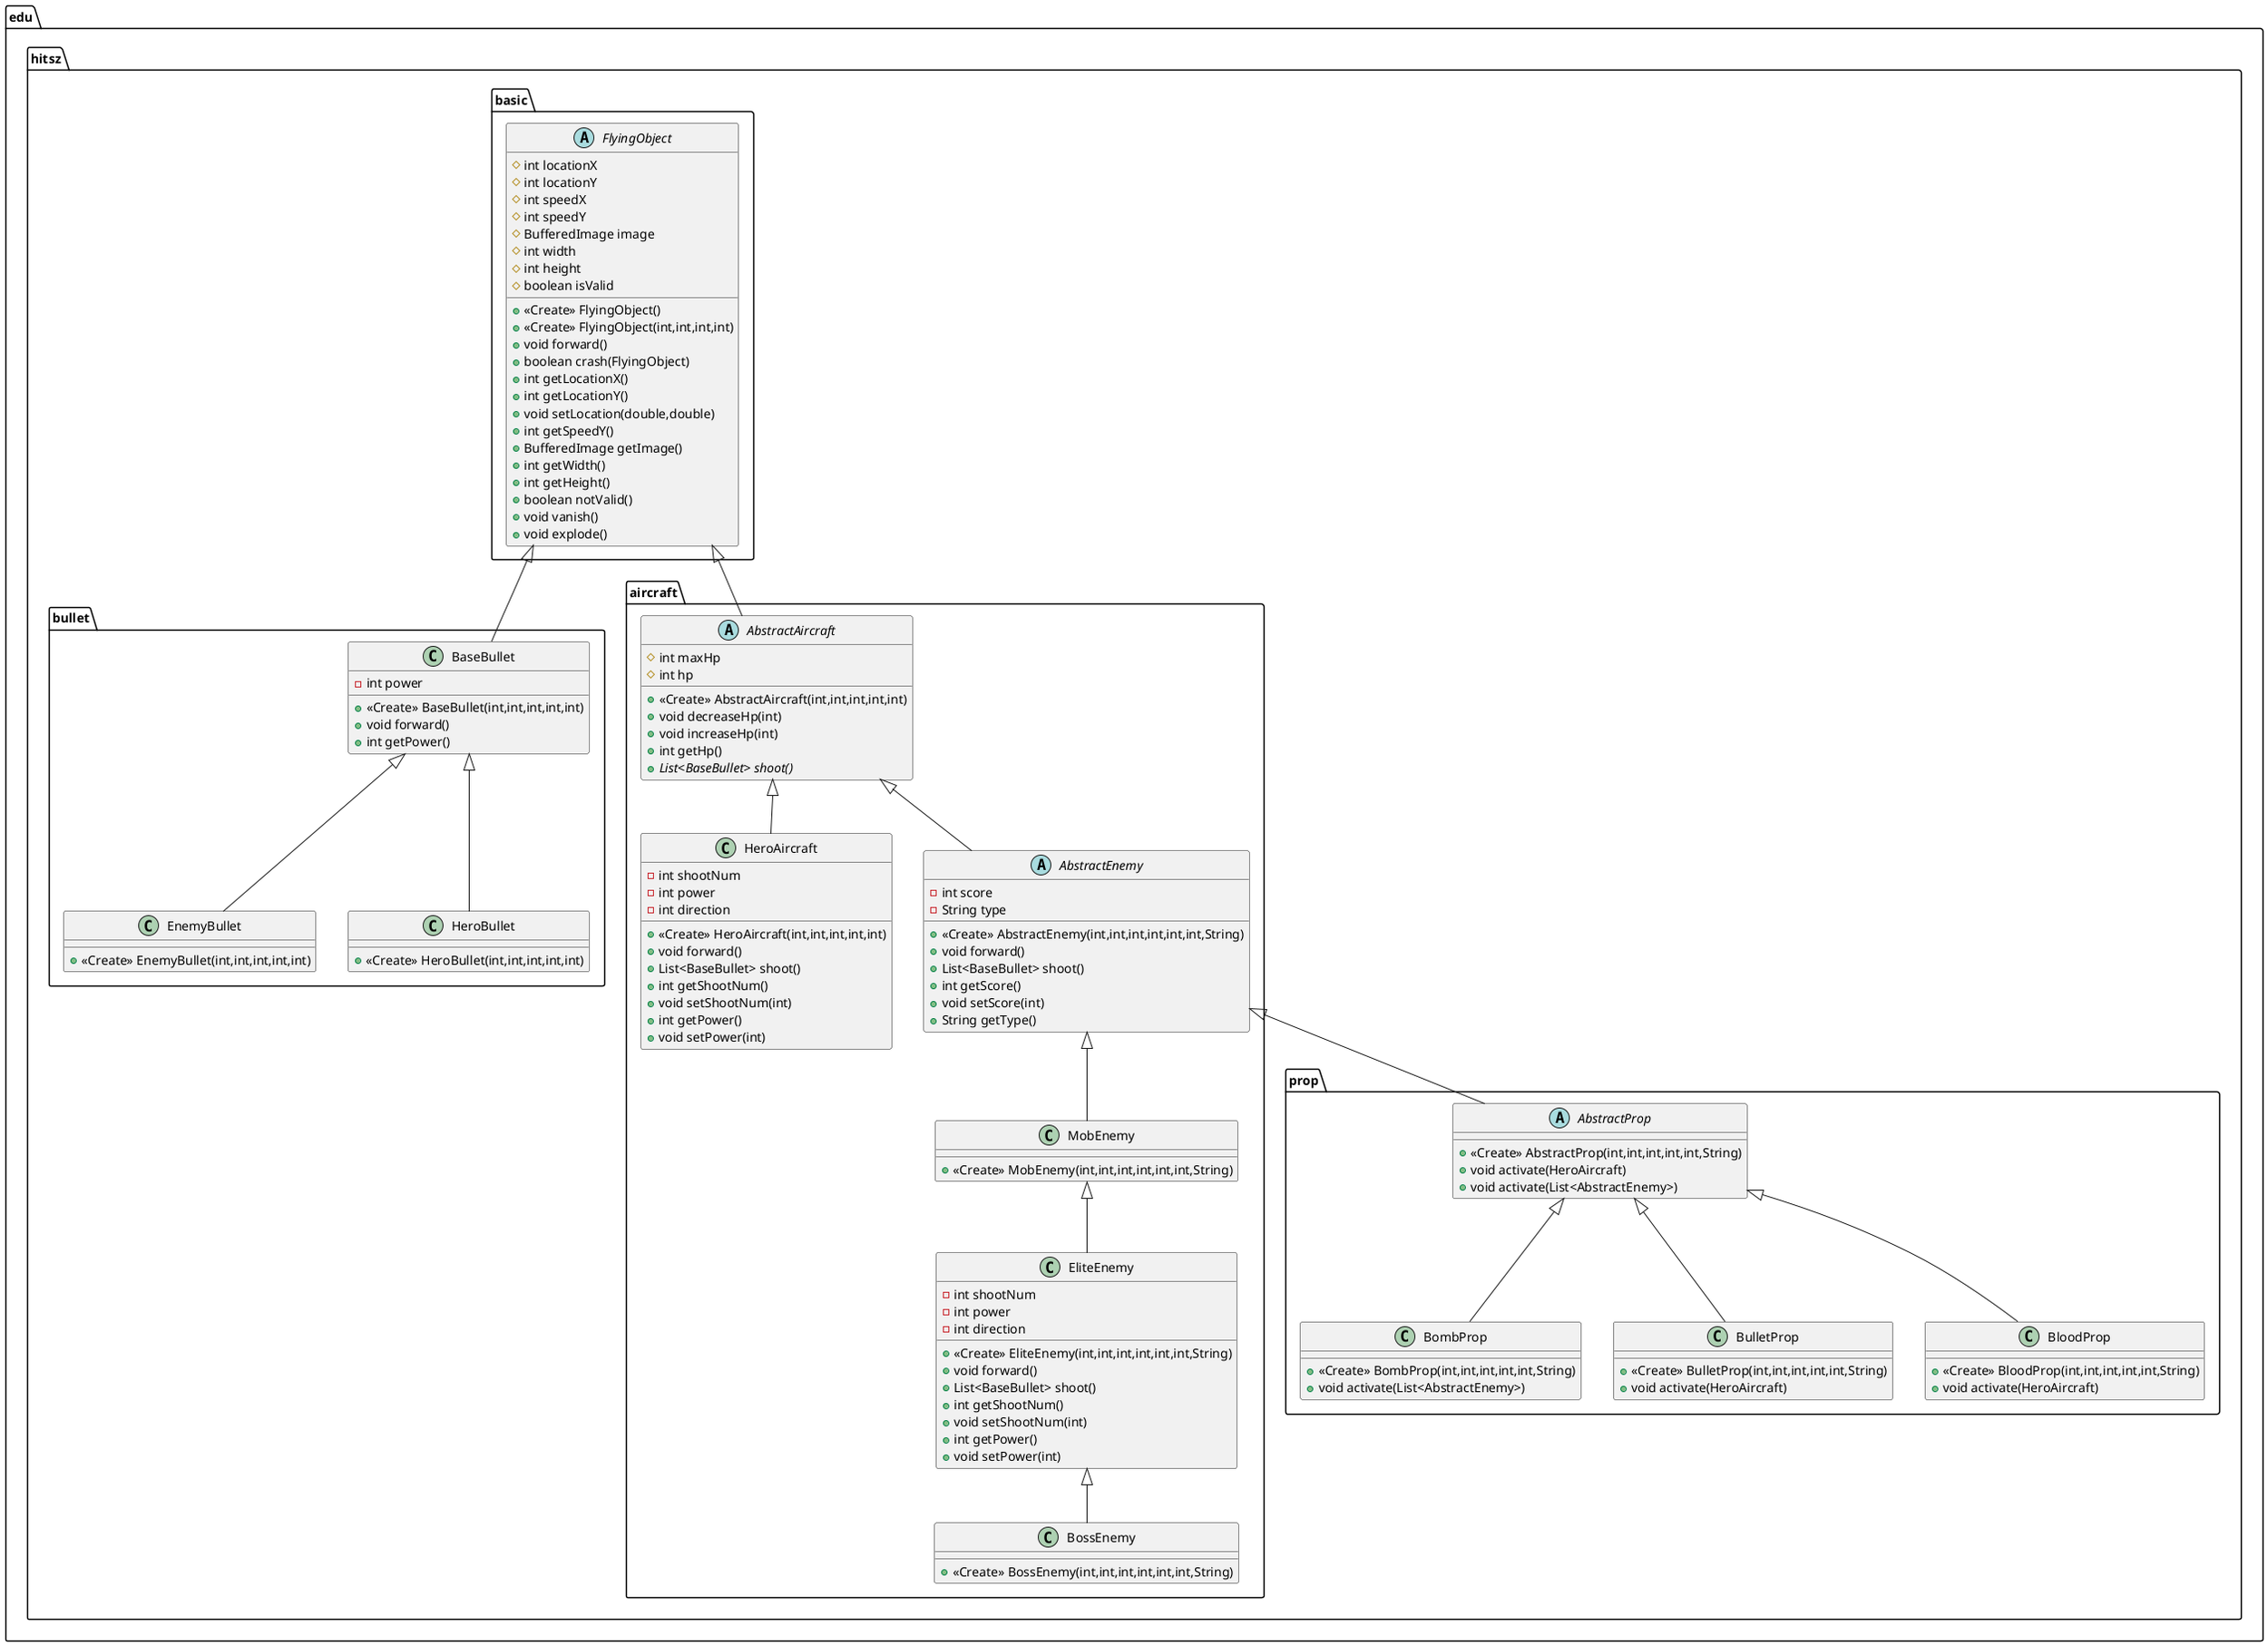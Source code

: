 @startuml
class edu.hitsz.prop.BombProp {
+ <<Create>> BombProp(int,int,int,int,int,String)
+ void activate(List<AbstractEnemy>)
}
class edu.hitsz.bullet.EnemyBullet {
+ <<Create>> EnemyBullet(int,int,int,int,int)
}
abstract class edu.hitsz.aircraft.AbstractAircraft {
# int maxHp
# int hp
+ <<Create>> AbstractAircraft(int,int,int,int,int)
+ void decreaseHp(int)
+ void increaseHp(int)
+ int getHp()
+ {abstract}List<BaseBullet> shoot()
}
class edu.hitsz.prop.BulletProp {
+ <<Create>> BulletProp(int,int,int,int,int,String)
+ void activate(HeroAircraft)
}
class edu.hitsz.aircraft.EliteEnemy {
- int shootNum
- int power
- int direction
+ <<Create>> EliteEnemy(int,int,int,int,int,int,String)
+ void forward()
+ List<BaseBullet> shoot()
+ int getShootNum()
+ void setShootNum(int)
+ int getPower()
+ void setPower(int)
}
class edu.hitsz.bullet.BaseBullet {
- int power
+ <<Create>> BaseBullet(int,int,int,int,int)
+ void forward()
+ int getPower()
}
class edu.hitsz.bullet.HeroBullet {
+ <<Create>> HeroBullet(int,int,int,int,int)
}
class edu.hitsz.aircraft.MobEnemy {
+ <<Create>> MobEnemy(int,int,int,int,int,int,String)
}
abstract class edu.hitsz.basic.FlyingObject {
# int locationX
# int locationY
# int speedX
# int speedY
# BufferedImage image
# int width
# int height
# boolean isValid
+ <<Create>> FlyingObject()
+ <<Create>> FlyingObject(int,int,int,int)
+ void forward()
+ boolean crash(FlyingObject)
+ int getLocationX()
+ int getLocationY()
+ void setLocation(double,double)
+ int getSpeedY()
+ BufferedImage getImage()
+ int getWidth()
+ int getHeight()
+ boolean notValid()
+ void vanish()
+ void explode()
}
class edu.hitsz.aircraft.HeroAircraft {
- int shootNum
- int power
- int direction
+ <<Create>> HeroAircraft(int,int,int,int,int)
+ void forward()
+ List<BaseBullet> shoot()
+ int getShootNum()
+ void setShootNum(int)
+ int getPower()
+ void setPower(int)
}
abstract class edu.hitsz.aircraft.AbstractEnemy {
- int score
- String type
+ <<Create>> AbstractEnemy(int,int,int,int,int,int,String)
+ void forward()
+ List<BaseBullet> shoot()
+ int getScore()
+ void setScore(int)
+ String getType()
}
class edu.hitsz.prop.BloodProp {
+ <<Create>> BloodProp(int,int,int,int,int,String)
+ void activate(HeroAircraft)
}
abstract class edu.hitsz.prop.AbstractProp {
+ <<Create>> AbstractProp(int,int,int,int,int,String)
+ void activate(HeroAircraft)
+ void activate(List<AbstractEnemy>)
}
class edu.hitsz.aircraft.BossEnemy {
+ <<Create>> BossEnemy(int,int,int,int,int,int,String)
}


edu.hitsz.prop.AbstractProp <|-- edu.hitsz.prop.BombProp
edu.hitsz.bullet.BaseBullet <|-- edu.hitsz.bullet.EnemyBullet
edu.hitsz.basic.FlyingObject <|-- edu.hitsz.aircraft.AbstractAircraft
edu.hitsz.prop.AbstractProp <|-- edu.hitsz.prop.BulletProp
edu.hitsz.aircraft.MobEnemy <|-- edu.hitsz.aircraft.EliteEnemy
edu.hitsz.basic.FlyingObject <|-- edu.hitsz.bullet.BaseBullet
edu.hitsz.bullet.BaseBullet <|-- edu.hitsz.bullet.HeroBullet
edu.hitsz.aircraft.AbstractEnemy <|-- edu.hitsz.aircraft.MobEnemy
edu.hitsz.aircraft.AbstractAircraft <|-- edu.hitsz.aircraft.HeroAircraft
edu.hitsz.aircraft.AbstractAircraft <|-- edu.hitsz.aircraft.AbstractEnemy
edu.hitsz.prop.AbstractProp <|-- edu.hitsz.prop.BloodProp
edu.hitsz.aircraft.AbstractEnemy <|-- edu.hitsz.prop.AbstractProp
edu.hitsz.aircraft.EliteEnemy <|-- edu.hitsz.aircraft.BossEnemy
@enduml